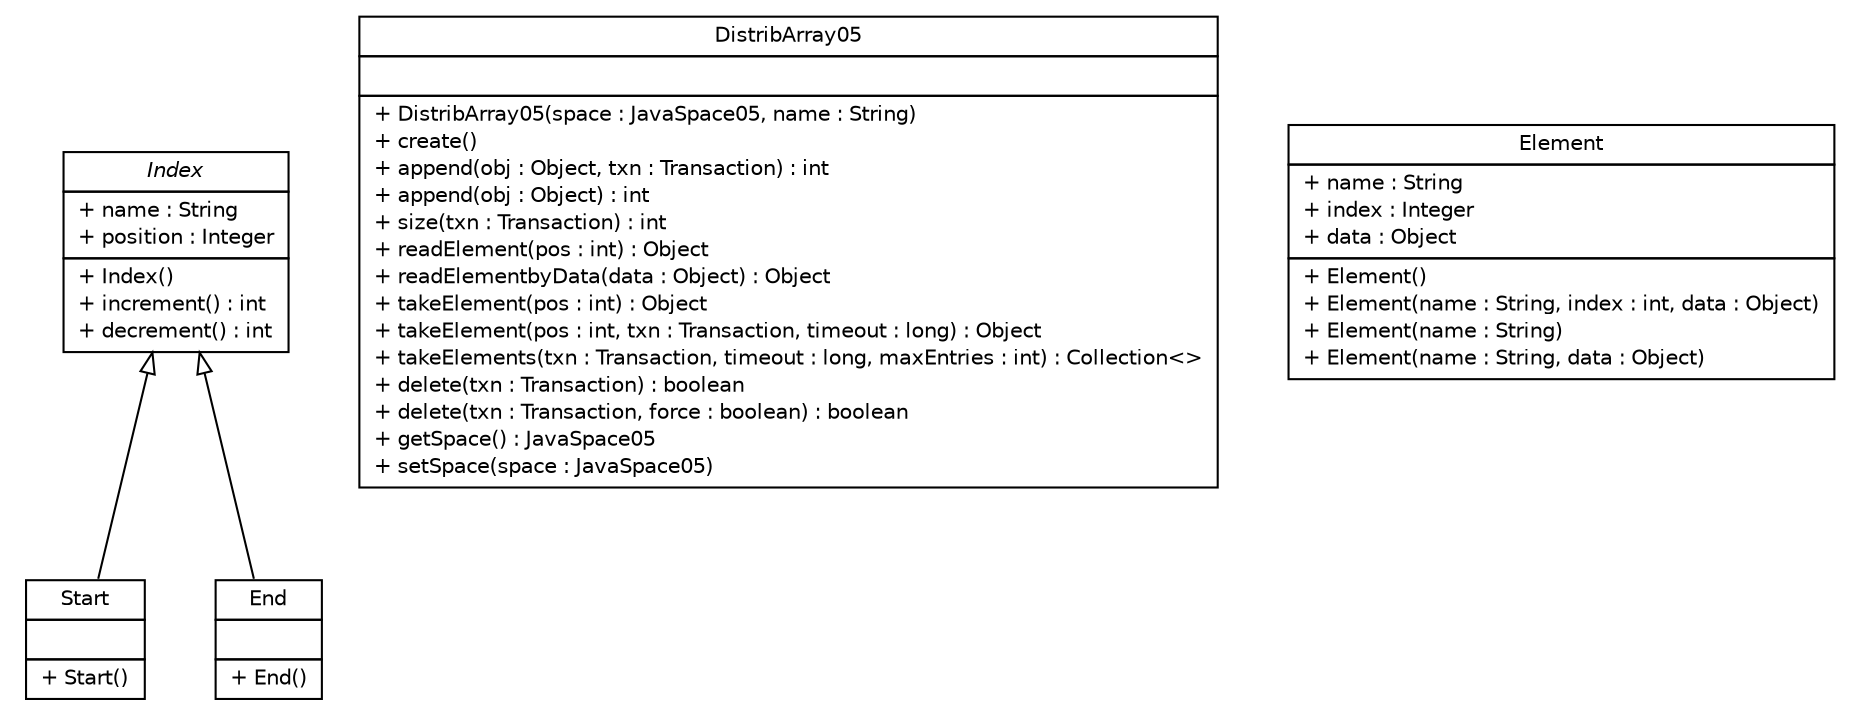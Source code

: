 #!/usr/local/bin/dot
#
# Class diagram 
# Generated by UMLGraph version R5_6 (http://www.umlgraph.org/)
#

digraph G {
	edge [fontname="Helvetica",fontsize=10,labelfontname="Helvetica",labelfontsize=10];
	node [fontname="Helvetica",fontsize=10,shape=plaintext];
	nodesep=0.25;
	ranksep=0.5;
	// sorcer.space.array.Index
	c29924 [label=<<table title="sorcer.space.array.Index" border="0" cellborder="1" cellspacing="0" cellpadding="2" port="p" href="./Index.html">
		<tr><td><table border="0" cellspacing="0" cellpadding="1">
<tr><td align="center" balign="center"><font face="Helvetica-Oblique"> Index </font></td></tr>
		</table></td></tr>
		<tr><td><table border="0" cellspacing="0" cellpadding="1">
<tr><td align="left" balign="left"> + name : String </td></tr>
<tr><td align="left" balign="left"> + position : Integer </td></tr>
		</table></td></tr>
		<tr><td><table border="0" cellspacing="0" cellpadding="1">
<tr><td align="left" balign="left"> + Index() </td></tr>
<tr><td align="left" balign="left"> + increment() : int </td></tr>
<tr><td align="left" balign="left"> + decrement() : int </td></tr>
		</table></td></tr>
		</table>>, URL="./Index.html", fontname="Helvetica", fontcolor="black", fontsize=10.0];
	// sorcer.space.array.DistribArray05
	c29925 [label=<<table title="sorcer.space.array.DistribArray05" border="0" cellborder="1" cellspacing="0" cellpadding="2" port="p" href="./DistribArray05.html">
		<tr><td><table border="0" cellspacing="0" cellpadding="1">
<tr><td align="center" balign="center"> DistribArray05 </td></tr>
		</table></td></tr>
		<tr><td><table border="0" cellspacing="0" cellpadding="1">
<tr><td align="left" balign="left">  </td></tr>
		</table></td></tr>
		<tr><td><table border="0" cellspacing="0" cellpadding="1">
<tr><td align="left" balign="left"> + DistribArray05(space : JavaSpace05, name : String) </td></tr>
<tr><td align="left" balign="left"> + create() </td></tr>
<tr><td align="left" balign="left"> + append(obj : Object, txn : Transaction) : int </td></tr>
<tr><td align="left" balign="left"> + append(obj : Object) : int </td></tr>
<tr><td align="left" balign="left"> + size(txn : Transaction) : int </td></tr>
<tr><td align="left" balign="left"> + readElement(pos : int) : Object </td></tr>
<tr><td align="left" balign="left"> + readElementbyData(data : Object) : Object </td></tr>
<tr><td align="left" balign="left"> + takeElement(pos : int) : Object </td></tr>
<tr><td align="left" balign="left"> + takeElement(pos : int, txn : Transaction, timeout : long) : Object </td></tr>
<tr><td align="left" balign="left"> + takeElements(txn : Transaction, timeout : long, maxEntries : int) : Collection&lt;&gt; </td></tr>
<tr><td align="left" balign="left"> + delete(txn : Transaction) : boolean </td></tr>
<tr><td align="left" balign="left"> + delete(txn : Transaction, force : boolean) : boolean </td></tr>
<tr><td align="left" balign="left"> + getSpace() : JavaSpace05 </td></tr>
<tr><td align="left" balign="left"> + setSpace(space : JavaSpace05) </td></tr>
		</table></td></tr>
		</table>>, URL="./DistribArray05.html", fontname="Helvetica", fontcolor="black", fontsize=10.0];
	// sorcer.space.array.Element
	c29926 [label=<<table title="sorcer.space.array.Element" border="0" cellborder="1" cellspacing="0" cellpadding="2" port="p" href="./Element.html">
		<tr><td><table border="0" cellspacing="0" cellpadding="1">
<tr><td align="center" balign="center"> Element </td></tr>
		</table></td></tr>
		<tr><td><table border="0" cellspacing="0" cellpadding="1">
<tr><td align="left" balign="left"> + name : String </td></tr>
<tr><td align="left" balign="left"> + index : Integer </td></tr>
<tr><td align="left" balign="left"> + data : Object </td></tr>
		</table></td></tr>
		<tr><td><table border="0" cellspacing="0" cellpadding="1">
<tr><td align="left" balign="left"> + Element() </td></tr>
<tr><td align="left" balign="left"> + Element(name : String, index : int, data : Object) </td></tr>
<tr><td align="left" balign="left"> + Element(name : String) </td></tr>
<tr><td align="left" balign="left"> + Element(name : String, data : Object) </td></tr>
		</table></td></tr>
		</table>>, URL="./Element.html", fontname="Helvetica", fontcolor="black", fontsize=10.0];
	// sorcer.space.array.Start
	c29927 [label=<<table title="sorcer.space.array.Start" border="0" cellborder="1" cellspacing="0" cellpadding="2" port="p" href="./Start.html">
		<tr><td><table border="0" cellspacing="0" cellpadding="1">
<tr><td align="center" balign="center"> Start </td></tr>
		</table></td></tr>
		<tr><td><table border="0" cellspacing="0" cellpadding="1">
<tr><td align="left" balign="left">  </td></tr>
		</table></td></tr>
		<tr><td><table border="0" cellspacing="0" cellpadding="1">
<tr><td align="left" balign="left"> + Start() </td></tr>
		</table></td></tr>
		</table>>, URL="./Start.html", fontname="Helvetica", fontcolor="black", fontsize=10.0];
	// sorcer.space.array.End
	c29928 [label=<<table title="sorcer.space.array.End" border="0" cellborder="1" cellspacing="0" cellpadding="2" port="p" href="./End.html">
		<tr><td><table border="0" cellspacing="0" cellpadding="1">
<tr><td align="center" balign="center"> End </td></tr>
		</table></td></tr>
		<tr><td><table border="0" cellspacing="0" cellpadding="1">
<tr><td align="left" balign="left">  </td></tr>
		</table></td></tr>
		<tr><td><table border="0" cellspacing="0" cellpadding="1">
<tr><td align="left" balign="left"> + End() </td></tr>
		</table></td></tr>
		</table>>, URL="./End.html", fontname="Helvetica", fontcolor="black", fontsize=10.0];
	//sorcer.space.array.Start extends sorcer.space.array.Index
	c29924:p -> c29927:p [dir=back,arrowtail=empty];
	//sorcer.space.array.End extends sorcer.space.array.Index
	c29924:p -> c29928:p [dir=back,arrowtail=empty];
}


